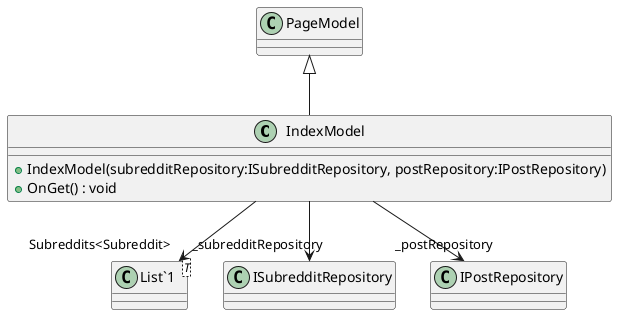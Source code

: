 @startuml
class IndexModel {
    + IndexModel(subredditRepository:ISubredditRepository, postRepository:IPostRepository)
    + OnGet() : void
}
class "List`1"<T> {
}
PageModel <|-- IndexModel
IndexModel --> "_subredditRepository" ISubredditRepository
IndexModel --> "_postRepository" IPostRepository
IndexModel --> "Subreddits<Subreddit>" "List`1"
@enduml
